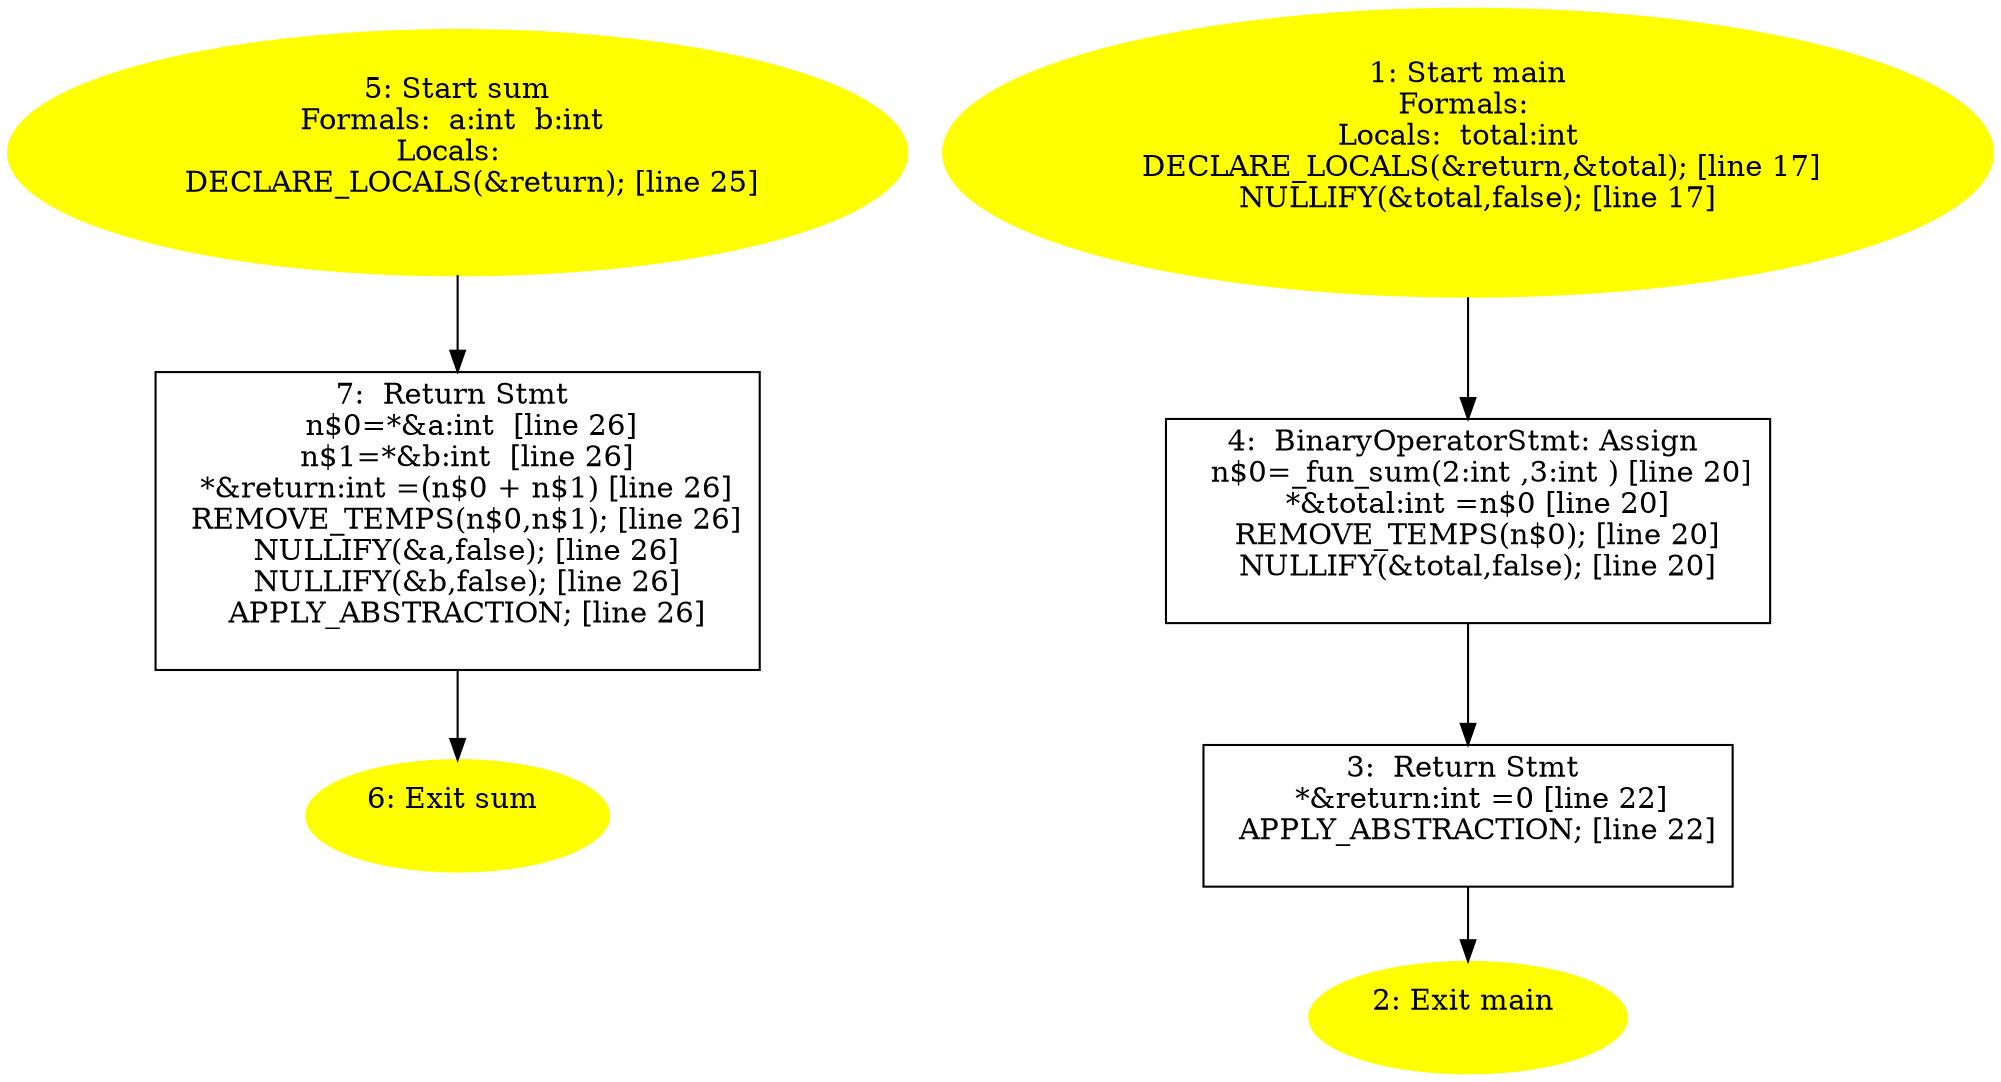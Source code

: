 digraph iCFG {
7 [label="7:  Return Stmt \n   n$0=*&a:int  [line 26]\n  n$1=*&b:int  [line 26]\n  *&return:int =(n$0 + n$1) [line 26]\n  REMOVE_TEMPS(n$0,n$1); [line 26]\n  NULLIFY(&a,false); [line 26]\n  NULLIFY(&b,false); [line 26]\n  APPLY_ABSTRACTION; [line 26]\n " shape="box"]
	

	 7 -> 6 ;
6 [label="6: Exit sum \n  " color=yellow style=filled]
	

5 [label="5: Start sum\nFormals:  a:int  b:int \nLocals:  \n   DECLARE_LOCALS(&return); [line 25]\n " color=yellow style=filled]
	

	 5 -> 7 ;
4 [label="4:  BinaryOperatorStmt: Assign \n   n$0=_fun_sum(2:int ,3:int ) [line 20]\n  *&total:int =n$0 [line 20]\n  REMOVE_TEMPS(n$0); [line 20]\n  NULLIFY(&total,false); [line 20]\n " shape="box"]
	

	 4 -> 3 ;
3 [label="3:  Return Stmt \n   *&return:int =0 [line 22]\n  APPLY_ABSTRACTION; [line 22]\n " shape="box"]
	

	 3 -> 2 ;
2 [label="2: Exit main \n  " color=yellow style=filled]
	

1 [label="1: Start main\nFormals: \nLocals:  total:int  \n   DECLARE_LOCALS(&return,&total); [line 17]\n  NULLIFY(&total,false); [line 17]\n " color=yellow style=filled]
	

	 1 -> 4 ;
}
